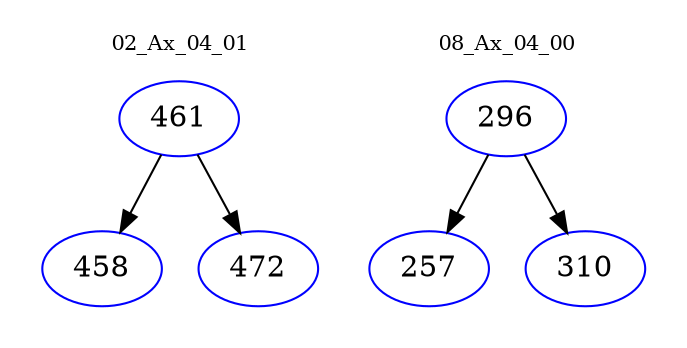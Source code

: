 digraph{
subgraph cluster_0 {
color = white
label = "02_Ax_04_01";
fontsize=10;
T0_461 [label="461", color="blue"]
T0_461 -> T0_458 [color="black"]
T0_458 [label="458", color="blue"]
T0_461 -> T0_472 [color="black"]
T0_472 [label="472", color="blue"]
}
subgraph cluster_1 {
color = white
label = "08_Ax_04_00";
fontsize=10;
T1_296 [label="296", color="blue"]
T1_296 -> T1_257 [color="black"]
T1_257 [label="257", color="blue"]
T1_296 -> T1_310 [color="black"]
T1_310 [label="310", color="blue"]
}
}
